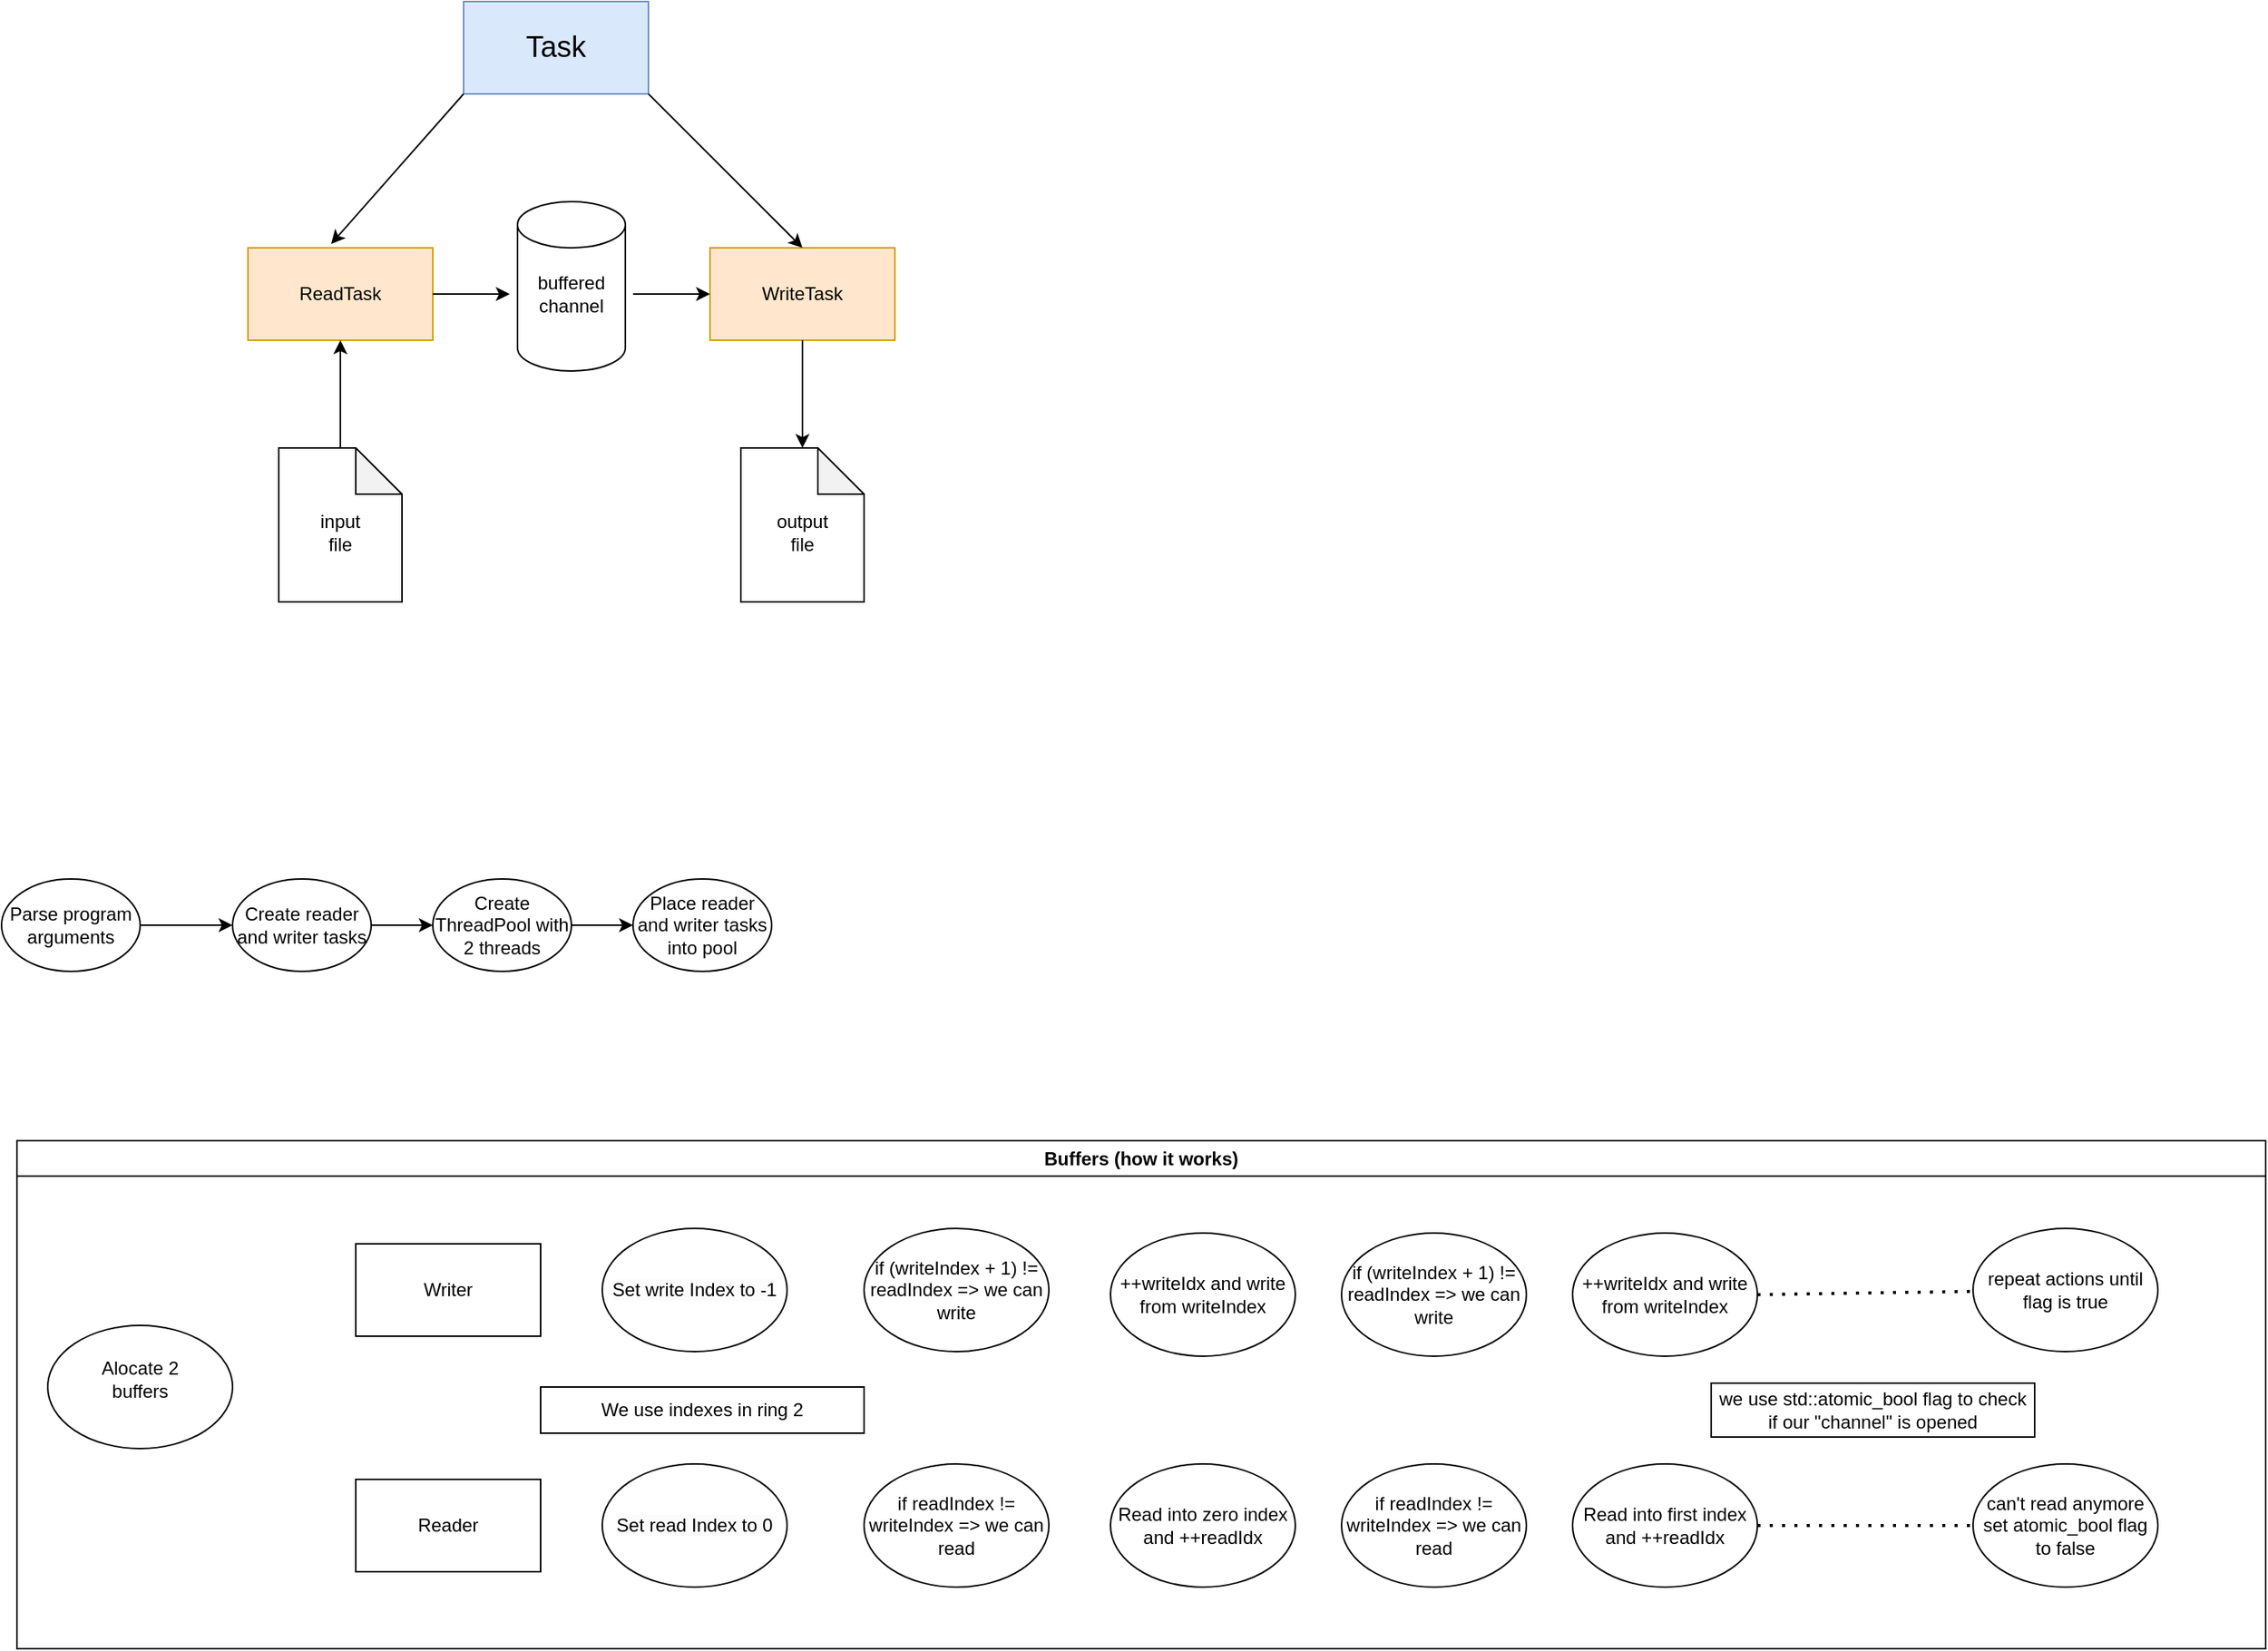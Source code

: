 <mxfile version="24.4.6" type="device">
  <diagram name="Страница — 1" id="SkSNhRLOka-fjrrQesQd">
    <mxGraphModel dx="1242" dy="820" grid="1" gridSize="10" guides="1" tooltips="1" connect="1" arrows="1" fold="1" page="1" pageScale="1" pageWidth="850" pageHeight="1100" math="0" shadow="0">
      <root>
        <mxCell id="0" />
        <mxCell id="1" parent="0" />
        <mxCell id="EEU7oIaIutK6_dGdKTLs-1" value="" style="rounded=0;whiteSpace=wrap;html=1;fillColor=#dae8fc;strokeColor=#6c8ebf;" parent="1" vertex="1">
          <mxGeometry x="320" y="240" width="120" height="60" as="geometry" />
        </mxCell>
        <mxCell id="EEU7oIaIutK6_dGdKTLs-2" value="&lt;font style=&quot;font-size: 19px;&quot;&gt;Task&lt;/font&gt;" style="text;html=1;align=center;verticalAlign=middle;whiteSpace=wrap;rounded=0;" parent="1" vertex="1">
          <mxGeometry x="350" y="255" width="60" height="30" as="geometry" />
        </mxCell>
        <mxCell id="EEU7oIaIutK6_dGdKTLs-3" value="" style="rounded=0;whiteSpace=wrap;html=1;fillColor=#ffe6cc;strokeColor=#d79b00;" parent="1" vertex="1">
          <mxGeometry x="180" y="400" width="120" height="60" as="geometry" />
        </mxCell>
        <mxCell id="EEU7oIaIutK6_dGdKTLs-4" value="" style="rounded=0;whiteSpace=wrap;html=1;fillColor=#ffe6cc;strokeColor=#d79b00;" parent="1" vertex="1">
          <mxGeometry x="480" y="400" width="120" height="60" as="geometry" />
        </mxCell>
        <mxCell id="EEU7oIaIutK6_dGdKTLs-5" value="" style="endArrow=classic;html=1;rounded=0;exitX=0;exitY=1;exitDx=0;exitDy=0;entryX=0.45;entryY=-0.042;entryDx=0;entryDy=0;entryPerimeter=0;" parent="1" source="EEU7oIaIutK6_dGdKTLs-1" target="EEU7oIaIutK6_dGdKTLs-3" edge="1">
          <mxGeometry width="50" height="50" relative="1" as="geometry">
            <mxPoint x="400" y="380" as="sourcePoint" />
            <mxPoint x="450" y="330" as="targetPoint" />
          </mxGeometry>
        </mxCell>
        <mxCell id="EEU7oIaIutK6_dGdKTLs-6" value="" style="endArrow=classic;html=1;rounded=0;exitX=1;exitY=1;exitDx=0;exitDy=0;entryX=0.5;entryY=0;entryDx=0;entryDy=0;" parent="1" source="EEU7oIaIutK6_dGdKTLs-1" target="EEU7oIaIutK6_dGdKTLs-4" edge="1">
          <mxGeometry width="50" height="50" relative="1" as="geometry">
            <mxPoint x="400" y="380" as="sourcePoint" />
            <mxPoint x="450" y="330" as="targetPoint" />
          </mxGeometry>
        </mxCell>
        <mxCell id="EEU7oIaIutK6_dGdKTLs-7" value="ReadTask" style="text;html=1;align=center;verticalAlign=middle;whiteSpace=wrap;rounded=0;" parent="1" vertex="1">
          <mxGeometry x="210" y="415" width="60" height="30" as="geometry" />
        </mxCell>
        <mxCell id="EEU7oIaIutK6_dGdKTLs-8" value="WriteTask" style="text;html=1;align=center;verticalAlign=middle;whiteSpace=wrap;rounded=0;" parent="1" vertex="1">
          <mxGeometry x="510" y="415" width="60" height="30" as="geometry" />
        </mxCell>
        <mxCell id="EEU7oIaIutK6_dGdKTLs-9" value="" style="shape=cylinder3;whiteSpace=wrap;html=1;boundedLbl=1;backgroundOutline=1;size=15;" parent="1" vertex="1">
          <mxGeometry x="355" y="370" width="70" height="110" as="geometry" />
        </mxCell>
        <mxCell id="EEU7oIaIutK6_dGdKTLs-11" value="buffered&lt;br&gt;channel" style="text;html=1;align=center;verticalAlign=middle;whiteSpace=wrap;rounded=0;" parent="1" vertex="1">
          <mxGeometry x="360" y="415" width="60" height="30" as="geometry" />
        </mxCell>
        <mxCell id="EEU7oIaIutK6_dGdKTLs-12" value="" style="endArrow=classic;html=1;rounded=0;exitX=1;exitY=0.5;exitDx=0;exitDy=0;" parent="1" source="EEU7oIaIutK6_dGdKTLs-3" edge="1">
          <mxGeometry width="50" height="50" relative="1" as="geometry">
            <mxPoint x="400" y="380" as="sourcePoint" />
            <mxPoint x="350" y="430" as="targetPoint" />
          </mxGeometry>
        </mxCell>
        <mxCell id="EEU7oIaIutK6_dGdKTLs-13" value="" style="endArrow=classic;html=1;rounded=0;entryX=0;entryY=0.5;entryDx=0;entryDy=0;" parent="1" target="EEU7oIaIutK6_dGdKTLs-4" edge="1">
          <mxGeometry width="50" height="50" relative="1" as="geometry">
            <mxPoint x="430" y="430" as="sourcePoint" />
            <mxPoint x="450" y="330" as="targetPoint" />
          </mxGeometry>
        </mxCell>
        <mxCell id="EEU7oIaIutK6_dGdKTLs-16" value="" style="shape=note;whiteSpace=wrap;html=1;backgroundOutline=1;darkOpacity=0.05;" parent="1" vertex="1">
          <mxGeometry x="200" y="530" width="80" height="100" as="geometry" />
        </mxCell>
        <mxCell id="EEU7oIaIutK6_dGdKTLs-17" value="" style="shape=note;whiteSpace=wrap;html=1;backgroundOutline=1;darkOpacity=0.05;" parent="1" vertex="1">
          <mxGeometry x="500" y="530" width="80" height="100" as="geometry" />
        </mxCell>
        <mxCell id="EEU7oIaIutK6_dGdKTLs-18" value="input&lt;br&gt;file" style="text;html=1;align=center;verticalAlign=middle;whiteSpace=wrap;rounded=0;" parent="1" vertex="1">
          <mxGeometry x="210" y="570" width="60" height="30" as="geometry" />
        </mxCell>
        <mxCell id="EEU7oIaIutK6_dGdKTLs-19" value="output&lt;br&gt;file" style="text;html=1;align=center;verticalAlign=middle;whiteSpace=wrap;rounded=0;" parent="1" vertex="1">
          <mxGeometry x="510" y="570" width="60" height="30" as="geometry" />
        </mxCell>
        <mxCell id="EEU7oIaIutK6_dGdKTLs-20" value="" style="endArrow=classic;html=1;rounded=0;exitX=0.5;exitY=0;exitDx=0;exitDy=0;exitPerimeter=0;entryX=0.5;entryY=1;entryDx=0;entryDy=0;" parent="1" source="EEU7oIaIutK6_dGdKTLs-16" target="EEU7oIaIutK6_dGdKTLs-3" edge="1">
          <mxGeometry width="50" height="50" relative="1" as="geometry">
            <mxPoint x="400" y="380" as="sourcePoint" />
            <mxPoint x="450" y="330" as="targetPoint" />
          </mxGeometry>
        </mxCell>
        <mxCell id="EEU7oIaIutK6_dGdKTLs-21" value="" style="endArrow=classic;html=1;rounded=0;exitX=0.5;exitY=1;exitDx=0;exitDy=0;entryX=0.5;entryY=0;entryDx=0;entryDy=0;entryPerimeter=0;" parent="1" source="EEU7oIaIutK6_dGdKTLs-4" target="EEU7oIaIutK6_dGdKTLs-17" edge="1">
          <mxGeometry width="50" height="50" relative="1" as="geometry">
            <mxPoint x="400" y="380" as="sourcePoint" />
            <mxPoint x="450" y="330" as="targetPoint" />
          </mxGeometry>
        </mxCell>
        <mxCell id="EEU7oIaIutK6_dGdKTLs-29" value="Parse program arguments" style="ellipse;whiteSpace=wrap;html=1;" parent="1" vertex="1">
          <mxGeometry x="20" y="810" width="90" height="60" as="geometry" />
        </mxCell>
        <mxCell id="EEU7oIaIutK6_dGdKTLs-30" value="" style="endArrow=classic;html=1;rounded=0;exitX=1;exitY=0.5;exitDx=0;exitDy=0;" parent="1" source="EEU7oIaIutK6_dGdKTLs-29" edge="1">
          <mxGeometry width="50" height="50" relative="1" as="geometry">
            <mxPoint x="430" y="700" as="sourcePoint" />
            <mxPoint x="170" y="840" as="targetPoint" />
          </mxGeometry>
        </mxCell>
        <mxCell id="EEU7oIaIutK6_dGdKTLs-31" value="Create reader and writer tasks" style="ellipse;whiteSpace=wrap;html=1;" parent="1" vertex="1">
          <mxGeometry x="170" y="810" width="90" height="60" as="geometry" />
        </mxCell>
        <mxCell id="EEU7oIaIutK6_dGdKTLs-32" value="Create ThreadPool with 2 threads" style="ellipse;whiteSpace=wrap;html=1;" parent="1" vertex="1">
          <mxGeometry x="300" y="810" width="90" height="60" as="geometry" />
        </mxCell>
        <mxCell id="EEU7oIaIutK6_dGdKTLs-33" value="" style="endArrow=classic;html=1;rounded=0;exitX=1;exitY=0.5;exitDx=0;exitDy=0;entryX=0;entryY=0.5;entryDx=0;entryDy=0;" parent="1" source="EEU7oIaIutK6_dGdKTLs-31" target="EEU7oIaIutK6_dGdKTLs-32" edge="1">
          <mxGeometry width="50" height="50" relative="1" as="geometry">
            <mxPoint x="430" y="700" as="sourcePoint" />
            <mxPoint x="480" y="650" as="targetPoint" />
          </mxGeometry>
        </mxCell>
        <mxCell id="EEU7oIaIutK6_dGdKTLs-35" value="Place reader and writer tasks into pool" style="ellipse;whiteSpace=wrap;html=1;" parent="1" vertex="1">
          <mxGeometry x="430" y="810" width="90" height="60" as="geometry" />
        </mxCell>
        <mxCell id="EEU7oIaIutK6_dGdKTLs-36" value="" style="endArrow=classic;html=1;rounded=0;exitX=1;exitY=0.5;exitDx=0;exitDy=0;entryX=0;entryY=0.5;entryDx=0;entryDy=0;" parent="1" source="EEU7oIaIutK6_dGdKTLs-32" target="EEU7oIaIutK6_dGdKTLs-35" edge="1">
          <mxGeometry width="50" height="50" relative="1" as="geometry">
            <mxPoint x="430" y="700" as="sourcePoint" />
            <mxPoint x="480" y="650" as="targetPoint" />
          </mxGeometry>
        </mxCell>
        <mxCell id="cOhIrpGmjhUG028zVPBy-2" value="Buffers (how it works)" style="swimlane;whiteSpace=wrap;html=1;" vertex="1" parent="1">
          <mxGeometry x="30" y="980" width="1460" height="330" as="geometry" />
        </mxCell>
        <mxCell id="cOhIrpGmjhUG028zVPBy-3" value="" style="ellipse;whiteSpace=wrap;html=1;" vertex="1" parent="cOhIrpGmjhUG028zVPBy-2">
          <mxGeometry x="20" y="120" width="120" height="80" as="geometry" />
        </mxCell>
        <mxCell id="cOhIrpGmjhUG028zVPBy-4" value="Alocate 2 buffers" style="text;html=1;align=center;verticalAlign=middle;whiteSpace=wrap;rounded=0;" vertex="1" parent="cOhIrpGmjhUG028zVPBy-2">
          <mxGeometry x="50" y="140" width="60" height="30" as="geometry" />
        </mxCell>
        <mxCell id="cOhIrpGmjhUG028zVPBy-6" value="Read into zero index and ++readIdx" style="ellipse;whiteSpace=wrap;html=1;" vertex="1" parent="cOhIrpGmjhUG028zVPBy-2">
          <mxGeometry x="710" y="210" width="120" height="80" as="geometry" />
        </mxCell>
        <mxCell id="cOhIrpGmjhUG028zVPBy-8" value="if (writeIndex + 1) != readIndex =&amp;gt; we can write" style="ellipse;whiteSpace=wrap;html=1;" vertex="1" parent="cOhIrpGmjhUG028zVPBy-2">
          <mxGeometry x="550" y="57" width="120" height="80" as="geometry" />
        </mxCell>
        <mxCell id="cOhIrpGmjhUG028zVPBy-11" value="Read into first index&lt;br&gt;and ++readIdx" style="ellipse;whiteSpace=wrap;html=1;" vertex="1" parent="cOhIrpGmjhUG028zVPBy-2">
          <mxGeometry x="1010" y="210" width="120" height="80" as="geometry" />
        </mxCell>
        <mxCell id="cOhIrpGmjhUG028zVPBy-16" value="Writer" style="rounded=0;whiteSpace=wrap;html=1;" vertex="1" parent="cOhIrpGmjhUG028zVPBy-2">
          <mxGeometry x="220" y="67" width="120" height="60" as="geometry" />
        </mxCell>
        <mxCell id="cOhIrpGmjhUG028zVPBy-17" value="Reader" style="rounded=0;whiteSpace=wrap;html=1;" vertex="1" parent="cOhIrpGmjhUG028zVPBy-2">
          <mxGeometry x="220" y="220" width="120" height="60" as="geometry" />
        </mxCell>
        <mxCell id="cOhIrpGmjhUG028zVPBy-18" value="&lt;meta charset=&quot;utf-8&quot;&gt;&lt;span style=&quot;color: rgb(0, 0, 0); font-family: Helvetica; font-size: 12px; font-style: normal; font-variant-ligatures: normal; font-variant-caps: normal; font-weight: 400; letter-spacing: normal; orphans: 2; text-align: center; text-indent: 0px; text-transform: none; widows: 2; word-spacing: 0px; -webkit-text-stroke-width: 0px; white-space: normal; background-color: rgb(251, 251, 251); text-decoration-thickness: initial; text-decoration-style: initial; text-decoration-color: initial; display: inline !important; float: none;&quot;&gt;Set write Index to -1&lt;/span&gt;" style="ellipse;whiteSpace=wrap;html=1;" vertex="1" parent="cOhIrpGmjhUG028zVPBy-2">
          <mxGeometry x="380" y="57" width="120" height="80" as="geometry" />
        </mxCell>
        <mxCell id="cOhIrpGmjhUG028zVPBy-20" value="&lt;meta charset=&quot;utf-8&quot;&gt;&lt;span style=&quot;color: rgb(0, 0, 0); font-family: Helvetica; font-size: 12px; font-style: normal; font-variant-ligatures: normal; font-variant-caps: normal; font-weight: 400; letter-spacing: normal; orphans: 2; text-align: center; text-indent: 0px; text-transform: none; widows: 2; word-spacing: 0px; -webkit-text-stroke-width: 0px; white-space: normal; background-color: rgb(251, 251, 251); text-decoration-thickness: initial; text-decoration-style: initial; text-decoration-color: initial; display: inline !important; float: none;&quot;&gt;Set read Index to 0&lt;/span&gt;" style="ellipse;whiteSpace=wrap;html=1;" vertex="1" parent="cOhIrpGmjhUG028zVPBy-2">
          <mxGeometry x="380" y="210" width="120" height="80" as="geometry" />
        </mxCell>
        <mxCell id="cOhIrpGmjhUG028zVPBy-22" value="++writeIdx and write from writeIndex" style="ellipse;whiteSpace=wrap;html=1;" vertex="1" parent="cOhIrpGmjhUG028zVPBy-2">
          <mxGeometry x="710" y="60" width="120" height="80" as="geometry" />
        </mxCell>
        <mxCell id="cOhIrpGmjhUG028zVPBy-23" value="We use indexes in ring 2" style="rounded=0;whiteSpace=wrap;html=1;" vertex="1" parent="cOhIrpGmjhUG028zVPBy-2">
          <mxGeometry x="340" y="160" width="210" height="30" as="geometry" />
        </mxCell>
        <mxCell id="cOhIrpGmjhUG028zVPBy-24" value="if readIndex != writeIndex =&amp;gt; we can read" style="ellipse;whiteSpace=wrap;html=1;" vertex="1" parent="cOhIrpGmjhUG028zVPBy-2">
          <mxGeometry x="550" y="210" width="120" height="80" as="geometry" />
        </mxCell>
        <mxCell id="cOhIrpGmjhUG028zVPBy-25" value="if readIndex != writeIndex =&amp;gt; we can read" style="ellipse;whiteSpace=wrap;html=1;" vertex="1" parent="cOhIrpGmjhUG028zVPBy-2">
          <mxGeometry x="860" y="210" width="120" height="80" as="geometry" />
        </mxCell>
        <mxCell id="cOhIrpGmjhUG028zVPBy-26" value="if (writeIndex + 1) != readIndex =&amp;gt; we can write" style="ellipse;whiteSpace=wrap;html=1;" vertex="1" parent="cOhIrpGmjhUG028zVPBy-2">
          <mxGeometry x="860" y="60" width="120" height="80" as="geometry" />
        </mxCell>
        <mxCell id="cOhIrpGmjhUG028zVPBy-27" value="++writeIdx and write from writeIndex" style="ellipse;whiteSpace=wrap;html=1;" vertex="1" parent="cOhIrpGmjhUG028zVPBy-2">
          <mxGeometry x="1010" y="60" width="120" height="80" as="geometry" />
        </mxCell>
        <mxCell id="cOhIrpGmjhUG028zVPBy-29" value="can&#39;t read anymore&lt;div&gt;set atomic_bool flag to false&lt;/div&gt;" style="ellipse;whiteSpace=wrap;html=1;" vertex="1" parent="cOhIrpGmjhUG028zVPBy-2">
          <mxGeometry x="1270" y="210" width="120" height="80" as="geometry" />
        </mxCell>
        <mxCell id="cOhIrpGmjhUG028zVPBy-31" value="repeat actions until flag is true" style="ellipse;whiteSpace=wrap;html=1;" vertex="1" parent="cOhIrpGmjhUG028zVPBy-2">
          <mxGeometry x="1270" y="57" width="120" height="80" as="geometry" />
        </mxCell>
        <mxCell id="cOhIrpGmjhUG028zVPBy-30" value="" style="endArrow=none;dashed=1;html=1;dashPattern=1 3;strokeWidth=2;rounded=0;exitX=1;exitY=0.5;exitDx=0;exitDy=0;" edge="1" parent="cOhIrpGmjhUG028zVPBy-2" source="cOhIrpGmjhUG028zVPBy-27" target="cOhIrpGmjhUG028zVPBy-31">
          <mxGeometry width="50" height="50" relative="1" as="geometry">
            <mxPoint x="810" as="sourcePoint" />
            <mxPoint x="1250" y="100" as="targetPoint" />
          </mxGeometry>
        </mxCell>
        <mxCell id="cOhIrpGmjhUG028zVPBy-28" value="" style="endArrow=none;dashed=1;html=1;dashPattern=1 3;strokeWidth=2;rounded=0;exitX=1;exitY=0.5;exitDx=0;exitDy=0;entryX=0;entryY=0.5;entryDx=0;entryDy=0;" edge="1" parent="cOhIrpGmjhUG028zVPBy-2" source="cOhIrpGmjhUG028zVPBy-11" target="cOhIrpGmjhUG028zVPBy-29">
          <mxGeometry width="50" height="50" relative="1" as="geometry">
            <mxPoint x="810" as="sourcePoint" />
            <mxPoint x="1250" y="250" as="targetPoint" />
          </mxGeometry>
        </mxCell>
        <mxCell id="cOhIrpGmjhUG028zVPBy-33" value="we use std::atomic_bool flag to check if our &quot;channel&quot; is opened" style="rounded=0;whiteSpace=wrap;html=1;" vertex="1" parent="cOhIrpGmjhUG028zVPBy-2">
          <mxGeometry x="1100" y="157.5" width="210" height="35" as="geometry" />
        </mxCell>
      </root>
    </mxGraphModel>
  </diagram>
</mxfile>
